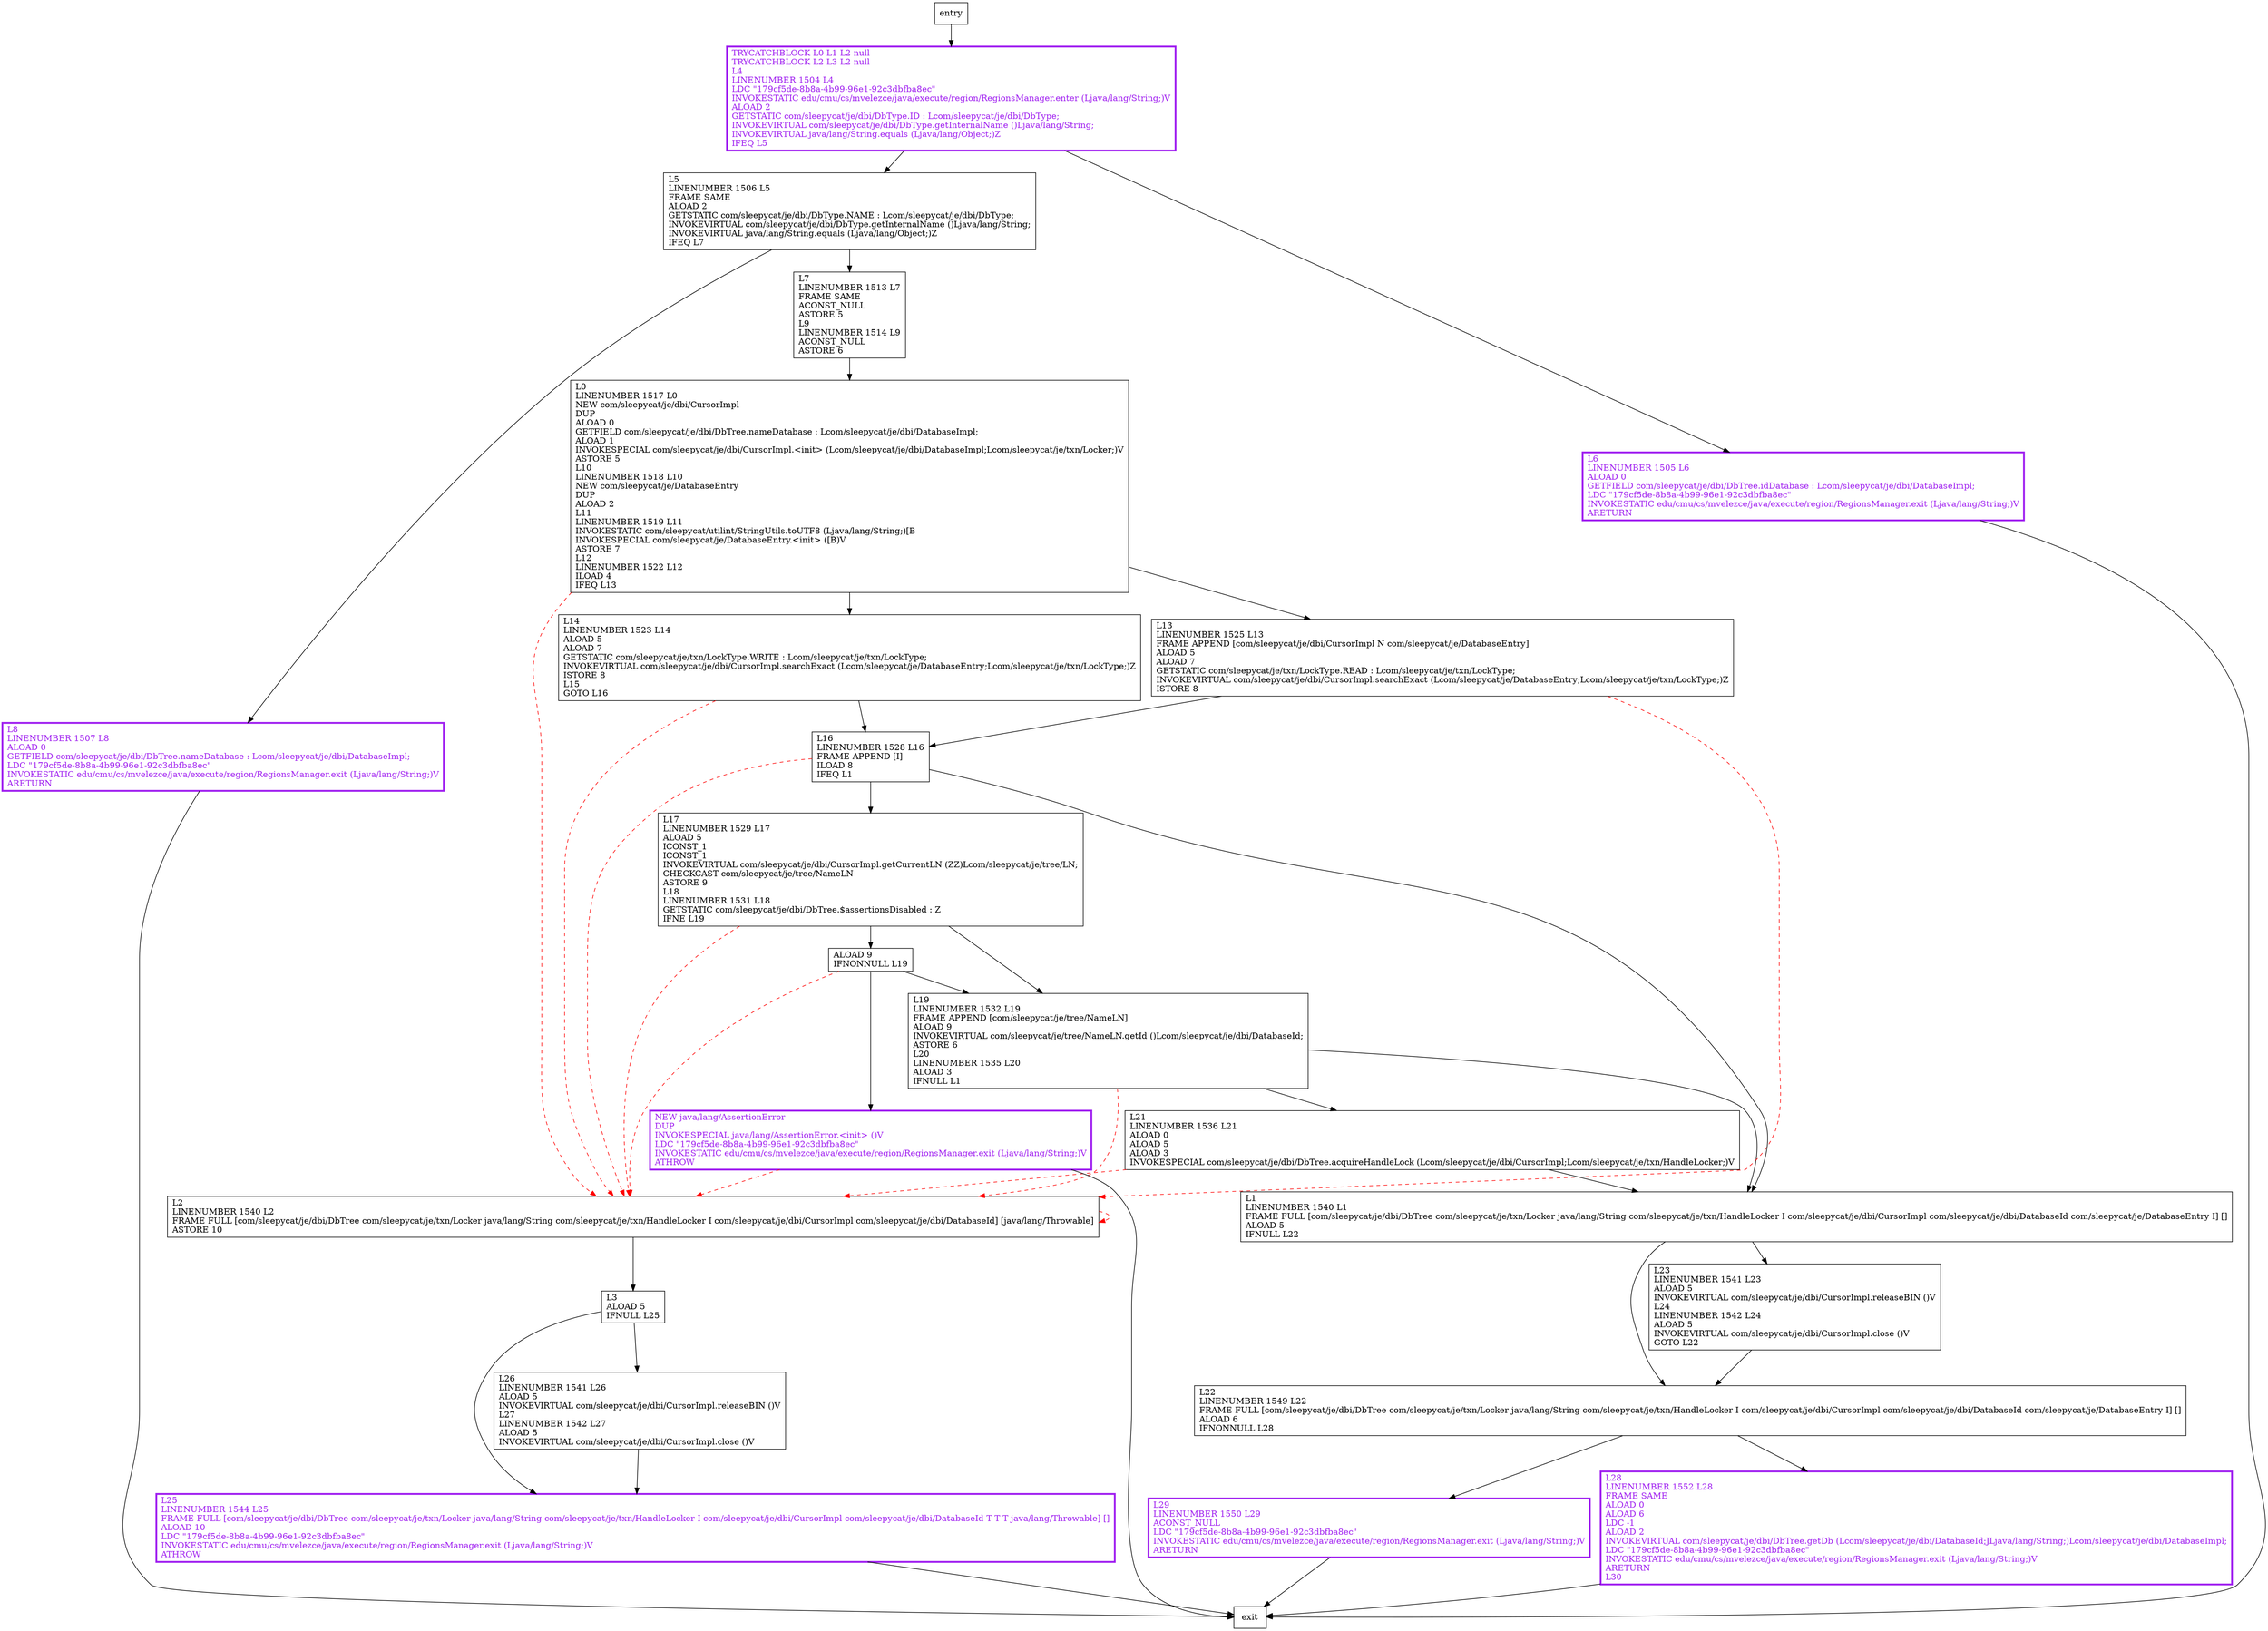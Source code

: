 digraph getDb {
node [shape=record];
356610949 [label="L23\lLINENUMBER 1541 L23\lALOAD 5\lINVOKEVIRTUAL com/sleepycat/je/dbi/CursorImpl.releaseBIN ()V\lL24\lLINENUMBER 1542 L24\lALOAD 5\lINVOKEVIRTUAL com/sleepycat/je/dbi/CursorImpl.close ()V\lGOTO L22\l"];
98695247 [label="L3\lALOAD 5\lIFNULL L25\l"];
127731261 [label="L17\lLINENUMBER 1529 L17\lALOAD 5\lICONST_1\lICONST_1\lINVOKEVIRTUAL com/sleepycat/je/dbi/CursorImpl.getCurrentLN (ZZ)Lcom/sleepycat/je/tree/LN;\lCHECKCAST com/sleepycat/je/tree/NameLN\lASTORE 9\lL18\lLINENUMBER 1531 L18\lGETSTATIC com/sleepycat/je/dbi/DbTree.$assertionsDisabled : Z\lIFNE L19\l"];
1545437300 [label="L1\lLINENUMBER 1540 L1\lFRAME FULL [com/sleepycat/je/dbi/DbTree com/sleepycat/je/txn/Locker java/lang/String com/sleepycat/je/txn/HandleLocker I com/sleepycat/je/dbi/CursorImpl com/sleepycat/je/dbi/DatabaseId com/sleepycat/je/DatabaseEntry I] []\lALOAD 5\lIFNULL L22\l"];
1165172143 [label="L0\lLINENUMBER 1517 L0\lNEW com/sleepycat/je/dbi/CursorImpl\lDUP\lALOAD 0\lGETFIELD com/sleepycat/je/dbi/DbTree.nameDatabase : Lcom/sleepycat/je/dbi/DatabaseImpl;\lALOAD 1\lINVOKESPECIAL com/sleepycat/je/dbi/CursorImpl.\<init\> (Lcom/sleepycat/je/dbi/DatabaseImpl;Lcom/sleepycat/je/txn/Locker;)V\lASTORE 5\lL10\lLINENUMBER 1518 L10\lNEW com/sleepycat/je/DatabaseEntry\lDUP\lALOAD 2\lL11\lLINENUMBER 1519 L11\lINVOKESTATIC com/sleepycat/utilint/StringUtils.toUTF8 (Ljava/lang/String;)[B\lINVOKESPECIAL com/sleepycat/je/DatabaseEntry.\<init\> ([B)V\lASTORE 7\lL12\lLINENUMBER 1522 L12\lILOAD 4\lIFEQ L13\l"];
1339710050 [label="ALOAD 9\lIFNONNULL L19\l"];
1170151187 [label="TRYCATCHBLOCK L0 L1 L2 null\lTRYCATCHBLOCK L2 L3 L2 null\lL4\lLINENUMBER 1504 L4\lLDC \"179cf5de-8b8a-4b99-96e1-92c3dbfba8ec\"\lINVOKESTATIC edu/cmu/cs/mvelezce/java/execute/region/RegionsManager.enter (Ljava/lang/String;)V\lALOAD 2\lGETSTATIC com/sleepycat/je/dbi/DbType.ID : Lcom/sleepycat/je/dbi/DbType;\lINVOKEVIRTUAL com/sleepycat/je/dbi/DbType.getInternalName ()Ljava/lang/String;\lINVOKEVIRTUAL java/lang/String.equals (Ljava/lang/Object;)Z\lIFEQ L5\l"];
27515689 [label="L8\lLINENUMBER 1507 L8\lALOAD 0\lGETFIELD com/sleepycat/je/dbi/DbTree.nameDatabase : Lcom/sleepycat/je/dbi/DatabaseImpl;\lLDC \"179cf5de-8b8a-4b99-96e1-92c3dbfba8ec\"\lINVOKESTATIC edu/cmu/cs/mvelezce/java/execute/region/RegionsManager.exit (Ljava/lang/String;)V\lARETURN\l"];
945146024 [label="L19\lLINENUMBER 1532 L19\lFRAME APPEND [com/sleepycat/je/tree/NameLN]\lALOAD 9\lINVOKEVIRTUAL com/sleepycat/je/tree/NameLN.getId ()Lcom/sleepycat/je/dbi/DatabaseId;\lASTORE 6\lL20\lLINENUMBER 1535 L20\lALOAD 3\lIFNULL L1\l"];
1478624057 [label="L5\lLINENUMBER 1506 L5\lFRAME SAME\lALOAD 2\lGETSTATIC com/sleepycat/je/dbi/DbType.NAME : Lcom/sleepycat/je/dbi/DbType;\lINVOKEVIRTUAL com/sleepycat/je/dbi/DbType.getInternalName ()Ljava/lang/String;\lINVOKEVIRTUAL java/lang/String.equals (Ljava/lang/Object;)Z\lIFEQ L7\l"];
139796903 [label="L21\lLINENUMBER 1536 L21\lALOAD 0\lALOAD 5\lALOAD 3\lINVOKESPECIAL com/sleepycat/je/dbi/DbTree.acquireHandleLock (Lcom/sleepycat/je/dbi/CursorImpl;Lcom/sleepycat/je/txn/HandleLocker;)V\l"];
1757618163 [label="L28\lLINENUMBER 1552 L28\lFRAME SAME\lALOAD 0\lALOAD 6\lLDC -1\lALOAD 2\lINVOKEVIRTUAL com/sleepycat/je/dbi/DbTree.getDb (Lcom/sleepycat/je/dbi/DatabaseId;JLjava/lang/String;)Lcom/sleepycat/je/dbi/DatabaseImpl;\lLDC \"179cf5de-8b8a-4b99-96e1-92c3dbfba8ec\"\lINVOKESTATIC edu/cmu/cs/mvelezce/java/execute/region/RegionsManager.exit (Ljava/lang/String;)V\lARETURN\lL30\l"];
1425054839 [label="L29\lLINENUMBER 1550 L29\lACONST_NULL\lLDC \"179cf5de-8b8a-4b99-96e1-92c3dbfba8ec\"\lINVOKESTATIC edu/cmu/cs/mvelezce/java/execute/region/RegionsManager.exit (Ljava/lang/String;)V\lARETURN\l"];
953907144 [label="L2\lLINENUMBER 1540 L2\lFRAME FULL [com/sleepycat/je/dbi/DbTree com/sleepycat/je/txn/Locker java/lang/String com/sleepycat/je/txn/HandleLocker I com/sleepycat/je/dbi/CursorImpl com/sleepycat/je/dbi/DatabaseId] [java/lang/Throwable]\lASTORE 10\l"];
410578056 [label="L16\lLINENUMBER 1528 L16\lFRAME APPEND [I]\lILOAD 8\lIFEQ L1\l"];
1238383599 [label="L14\lLINENUMBER 1523 L14\lALOAD 5\lALOAD 7\lGETSTATIC com/sleepycat/je/txn/LockType.WRITE : Lcom/sleepycat/je/txn/LockType;\lINVOKEVIRTUAL com/sleepycat/je/dbi/CursorImpl.searchExact (Lcom/sleepycat/je/DatabaseEntry;Lcom/sleepycat/je/txn/LockType;)Z\lISTORE 8\lL15\lGOTO L16\l"];
1988139005 [label="L25\lLINENUMBER 1544 L25\lFRAME FULL [com/sleepycat/je/dbi/DbTree com/sleepycat/je/txn/Locker java/lang/String com/sleepycat/je/txn/HandleLocker I com/sleepycat/je/dbi/CursorImpl com/sleepycat/je/dbi/DatabaseId T T T java/lang/Throwable] []\lALOAD 10\lLDC \"179cf5de-8b8a-4b99-96e1-92c3dbfba8ec\"\lINVOKESTATIC edu/cmu/cs/mvelezce/java/execute/region/RegionsManager.exit (Ljava/lang/String;)V\lATHROW\l"];
63437069 [label="L22\lLINENUMBER 1549 L22\lFRAME FULL [com/sleepycat/je/dbi/DbTree com/sleepycat/je/txn/Locker java/lang/String com/sleepycat/je/txn/HandleLocker I com/sleepycat/je/dbi/CursorImpl com/sleepycat/je/dbi/DatabaseId com/sleepycat/je/DatabaseEntry I] []\lALOAD 6\lIFNONNULL L28\l"];
1745630825 [label="L6\lLINENUMBER 1505 L6\lALOAD 0\lGETFIELD com/sleepycat/je/dbi/DbTree.idDatabase : Lcom/sleepycat/je/dbi/DatabaseImpl;\lLDC \"179cf5de-8b8a-4b99-96e1-92c3dbfba8ec\"\lINVOKESTATIC edu/cmu/cs/mvelezce/java/execute/region/RegionsManager.exit (Ljava/lang/String;)V\lARETURN\l"];
1080484802 [label="L13\lLINENUMBER 1525 L13\lFRAME APPEND [com/sleepycat/je/dbi/CursorImpl N com/sleepycat/je/DatabaseEntry]\lALOAD 5\lALOAD 7\lGETSTATIC com/sleepycat/je/txn/LockType.READ : Lcom/sleepycat/je/txn/LockType;\lINVOKEVIRTUAL com/sleepycat/je/dbi/CursorImpl.searchExact (Lcom/sleepycat/je/DatabaseEntry;Lcom/sleepycat/je/txn/LockType;)Z\lISTORE 8\l"];
1475992764 [label="L26\lLINENUMBER 1541 L26\lALOAD 5\lINVOKEVIRTUAL com/sleepycat/je/dbi/CursorImpl.releaseBIN ()V\lL27\lLINENUMBER 1542 L27\lALOAD 5\lINVOKEVIRTUAL com/sleepycat/je/dbi/CursorImpl.close ()V\l"];
1737916294 [label="NEW java/lang/AssertionError\lDUP\lINVOKESPECIAL java/lang/AssertionError.\<init\> ()V\lLDC \"179cf5de-8b8a-4b99-96e1-92c3dbfba8ec\"\lINVOKESTATIC edu/cmu/cs/mvelezce/java/execute/region/RegionsManager.exit (Ljava/lang/String;)V\lATHROW\l"];
193620375 [label="L7\lLINENUMBER 1513 L7\lFRAME SAME\lACONST_NULL\lASTORE 5\lL9\lLINENUMBER 1514 L9\lACONST_NULL\lASTORE 6\l"];
entry;
exit;
1545437300 -> 356610949
1545437300 -> 63437069
1165172143 -> 953907144 [style=dashed, color=red]
1165172143 -> 1238383599
1165172143 -> 1080484802
1339710050 -> 953907144 [style=dashed, color=red]
1339710050 -> 1737916294
1339710050 -> 945146024
1425054839 -> exit
1988139005 -> exit
63437069 -> 1757618163
63437069 -> 1425054839
1745630825 -> exit
1080484802 -> 410578056
1080484802 -> 953907144 [style=dashed, color=red]
1475992764 -> 1988139005
1737916294 -> exit
1737916294 -> 953907144 [style=dashed, color=red]
356610949 -> 63437069
98695247 -> 1988139005
98695247 -> 1475992764
127731261 -> 953907144 [style=dashed, color=red]
127731261 -> 1339710050
127731261 -> 945146024
1170151187 -> 1745630825
1170151187 -> 1478624057
27515689 -> exit
945146024 -> 139796903
945146024 -> 953907144 [style=dashed, color=red]
945146024 -> 1545437300
1478624057 -> 193620375
1478624057 -> 27515689
139796903 -> 953907144 [style=dashed, color=red]
139796903 -> 1545437300
1757618163 -> exit
entry -> 1170151187
953907144 -> 98695247
953907144 -> 953907144 [style=dashed, color=red]
410578056 -> 953907144 [style=dashed, color=red]
410578056 -> 127731261
410578056 -> 1545437300
1238383599 -> 410578056
1238383599 -> 953907144 [style=dashed, color=red]
193620375 -> 1165172143
1757618163[fontcolor="purple", penwidth=3, color="purple"];
1425054839[fontcolor="purple", penwidth=3, color="purple"];
1988139005[fontcolor="purple", penwidth=3, color="purple"];
1745630825[fontcolor="purple", penwidth=3, color="purple"];
1737916294[fontcolor="purple", penwidth=3, color="purple"];
1170151187[fontcolor="purple", penwidth=3, color="purple"];
27515689[fontcolor="purple", penwidth=3, color="purple"];
}
